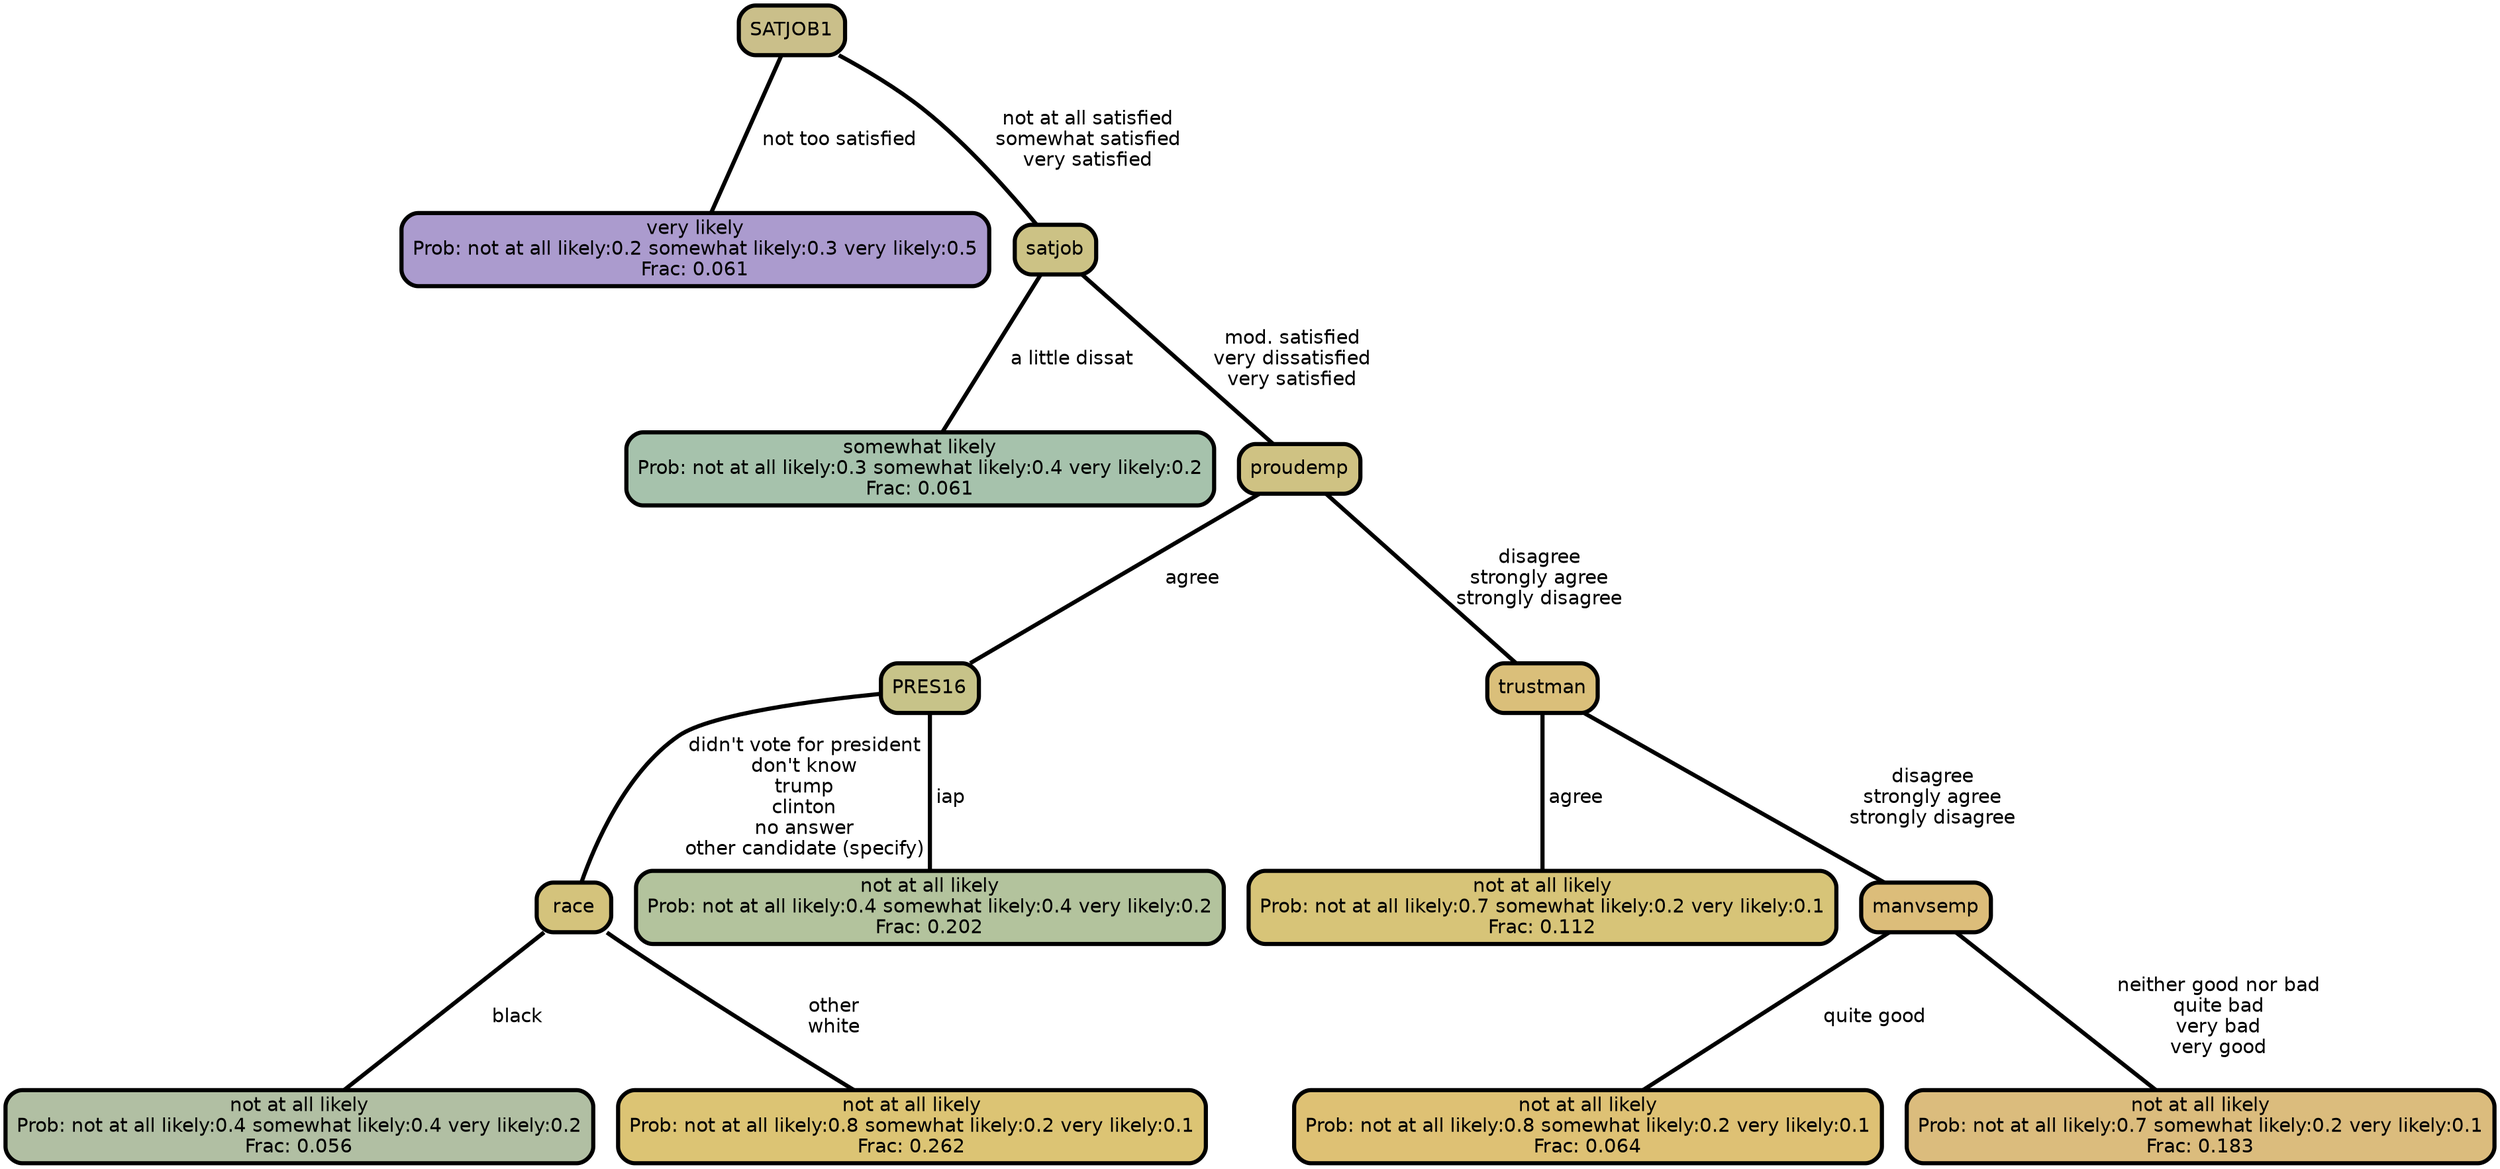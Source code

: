 graph Tree {
node [shape=box, style="filled, rounded",color="black",penwidth="3",fontcolor="black",                 fontname=helvetica] ;
graph [ranksep="0 equally", splines=straight,                 bgcolor=transparent, dpi=200] ;
edge [fontname=helvetica, color=black] ;
0 [label="very likely
Prob: not at all likely:0.2 somewhat likely:0.3 very likely:0.5
Frac: 0.061", fillcolor="#ab9bce"] ;
1 [label="SATJOB1", fillcolor="#cabf8a"] ;
2 [label="somewhat likely
Prob: not at all likely:0.3 somewhat likely:0.4 very likely:0.2
Frac: 0.061", fillcolor="#a6c2ac"] ;
3 [label="satjob", fillcolor="#ccc285"] ;
4 [label="not at all likely
Prob: not at all likely:0.4 somewhat likely:0.4 very likely:0.2
Frac: 0.056", fillcolor="#b1bfa3"] ;
5 [label="race", fillcolor="#d4c37c"] ;
6 [label="not at all likely
Prob: not at all likely:0.8 somewhat likely:0.2 very likely:0.1
Frac: 0.262", fillcolor="#dcc474"] ;
7 [label="PRES16", fillcolor="#c7c389"] ;
8 [label="not at all likely
Prob: not at all likely:0.4 somewhat likely:0.4 very likely:0.2
Frac: 0.202", fillcolor="#b3c39d"] ;
9 [label="proudemp", fillcolor="#cfc283"] ;
10 [label="not at all likely
Prob: not at all likely:0.7 somewhat likely:0.2 very likely:0.1
Frac: 0.112", fillcolor="#d7c478"] ;
11 [label="trustman", fillcolor="#dabf7a"] ;
12 [label="not at all likely
Prob: not at all likely:0.8 somewhat likely:0.2 very likely:0.1
Frac: 0.064", fillcolor="#dec174"] ;
13 [label="manvsemp", fillcolor="#dcbd7a"] ;
14 [label="not at all likely
Prob: not at all likely:0.7 somewhat likely:0.2 very likely:0.1
Frac: 0.183", fillcolor="#dbbc7d"] ;
1 -- 0 [label=" not too satisfied",penwidth=3] ;
1 -- 3 [label=" not at all satisfied\n somewhat satisfied\n very satisfied",penwidth=3] ;
3 -- 2 [label=" a little dissat",penwidth=3] ;
3 -- 9 [label=" mod. satisfied\n very dissatisfied\n very satisfied",penwidth=3] ;
5 -- 4 [label=" black",penwidth=3] ;
5 -- 6 [label=" other\n white",penwidth=3] ;
7 -- 5 [label=" didn't vote for president\n don't know\n trump\n clinton\n no answer\n other candidate (specify)",penwidth=3] ;
7 -- 8 [label=" iap",penwidth=3] ;
9 -- 7 [label=" agree",penwidth=3] ;
9 -- 11 [label=" disagree\n strongly agree\n strongly disagree",penwidth=3] ;
11 -- 10 [label=" agree",penwidth=3] ;
11 -- 13 [label=" disagree\n strongly agree\n strongly disagree",penwidth=3] ;
13 -- 12 [label=" quite good",penwidth=3] ;
13 -- 14 [label=" neither good nor bad\n quite bad\n very bad\n very good",penwidth=3] ;
{rank = same;}}